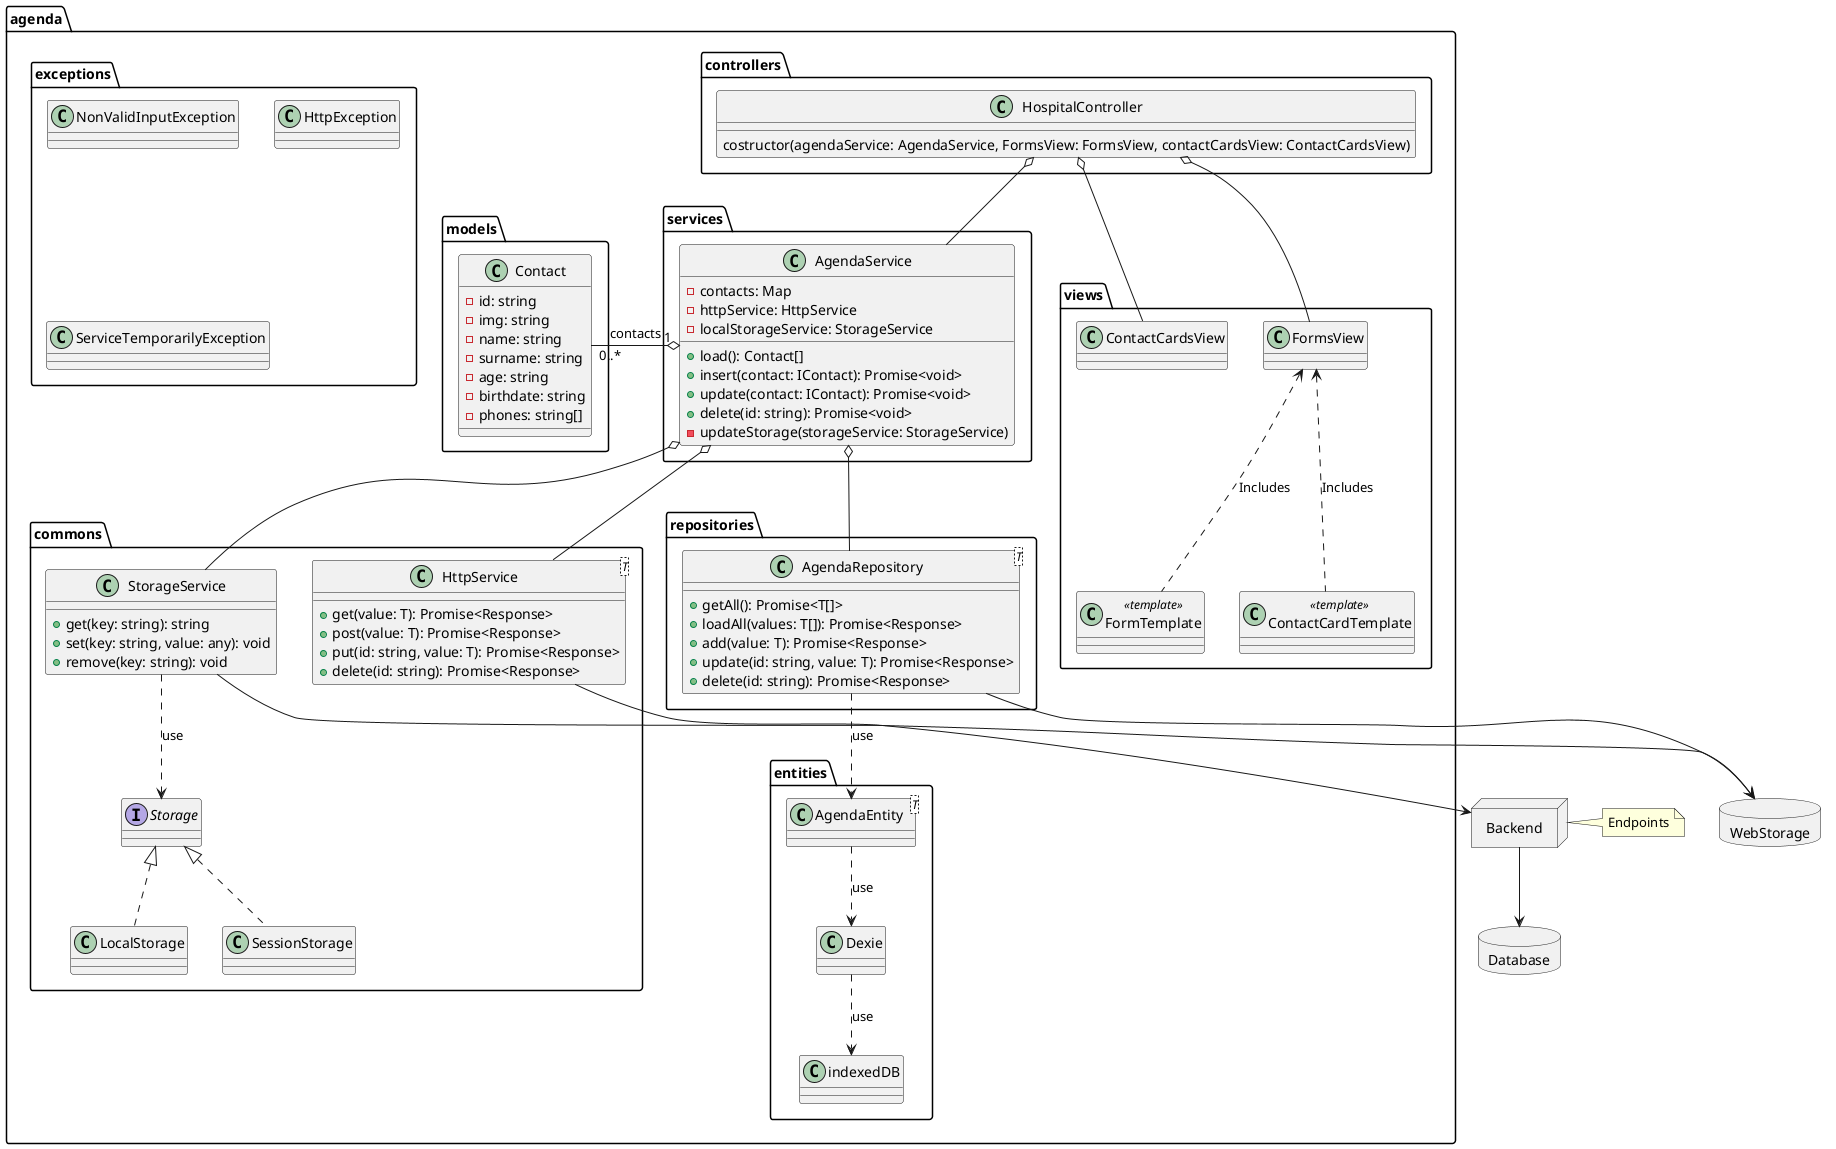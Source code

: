 @startuml Client
allowmixing

package agenda {


    package commons {

        class HttpService<T>{
            + get(value: T): Promise<Response>
            + post(value: T): Promise<Response>
            + put(id: string, value: T): Promise<Response>
            + delete(id: string): Promise<Response>
        }

        class StorageService {
            + get(key: string): string
            + set(key: string, value: any): void
            + remove(key: string): void
        }

        interface Storage {}

        class LocalStorage implements Storage {}
        class SessionStorage implements Storage {}

        StorageService -[dashed]-> Storage: "use"

    }

    package services {
        class AgendaService {

            - contacts: Map
            - httpService: HttpService
            - localStorageService: StorageService
            + load(): Contact[]
            + insert(contact: IContact): Promise<void>
            + update(contact: IContact): Promise<void>
            + delete(id: string): Promise<void>
            - updateStorage(storageService: StorageService)
        }

        AgendaService o-- HttpService
        AgendaService o-- StorageService
    }


    package views {
        class ContactCardsView{}
        class FormsView{}
        class FormTemplate<<template>> {}
        class ContactCardTemplate<<template>> {}

        FormsView <.. FormTemplate: "Includes"
        FormsView <.. ContactCardTemplate: "Includes"
    }
    package controllers {
        class HospitalController {
            costructor(agendaService: AgendaService, FormsView: FormsView, contactCardsView: ContactCardsView)

        }

        HospitalController o-- AgendaService
        HospitalController o-- FormsView
        HospitalController o-- ContactCardsView
    }
    package models {


        class Contact {
            - id: string
            - img: string
            - name: string
            - surname: string
            - age: string
            - birthdate: string
            - phones: string[]
        }


        AgendaService "1" o- "0..*" Contact : contacts
    }
    package exceptions {
        class NonValidInputException{}
        class HttpException{}
        class ServiceTemporarilyException{}
    }

    package entities {
        class AgendaEntity<T>{}

        AgendaEntity -[dashed]-> Dexie: "use"
        Dexie -[dashed]-> indexedDB: "use"
    }

    package repositories {
        class AgendaRepository<T>{
            + getAll(): Promise<T[]>
            + loadAll(values: T[]): Promise<Response>
            + add(value: T): Promise<Response>
            + update(id: string, value: T): Promise<Response>
            + delete(id: string): Promise<Response>
        }

        AgendaRepository -[dashed]-> AgendaEntity: "use"
        AgendaService o-- AgendaRepository
    }

}

database WebStorage

database Database

node Backend

note right: Endpoints

Backend --> Database

AgendaRepository --> WebStorage
StorageService --> WebStorage
HttpService --> Backend
@enduml